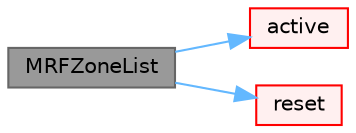 digraph "MRFZoneList"
{
 // LATEX_PDF_SIZE
  bgcolor="transparent";
  edge [fontname=Helvetica,fontsize=10,labelfontname=Helvetica,labelfontsize=10];
  node [fontname=Helvetica,fontsize=10,shape=box,height=0.2,width=0.4];
  rankdir="LR";
  Node1 [id="Node000001",label="MRFZoneList",height=0.2,width=0.4,color="gray40", fillcolor="grey60", style="filled", fontcolor="black",tooltip=" "];
  Node1 -> Node2 [id="edge1_Node000001_Node000002",color="steelblue1",style="solid",tooltip=" "];
  Node2 [id="Node000002",label="active",height=0.2,width=0.4,color="red", fillcolor="#FFF0F0", style="filled",URL="$classFoam_1_1MRFZoneList.html#af80f65a3336217f650f72986e302c3df",tooltip=" "];
  Node1 -> Node7 [id="edge2_Node000001_Node000007",color="steelblue1",style="solid",tooltip=" "];
  Node7 [id="Node000007",label="reset",height=0.2,width=0.4,color="red", fillcolor="#FFF0F0", style="filled",URL="$classFoam_1_1MRFZoneList.html#a08d5e47664d164c806dc4d18a7d139aa",tooltip=" "];
}
